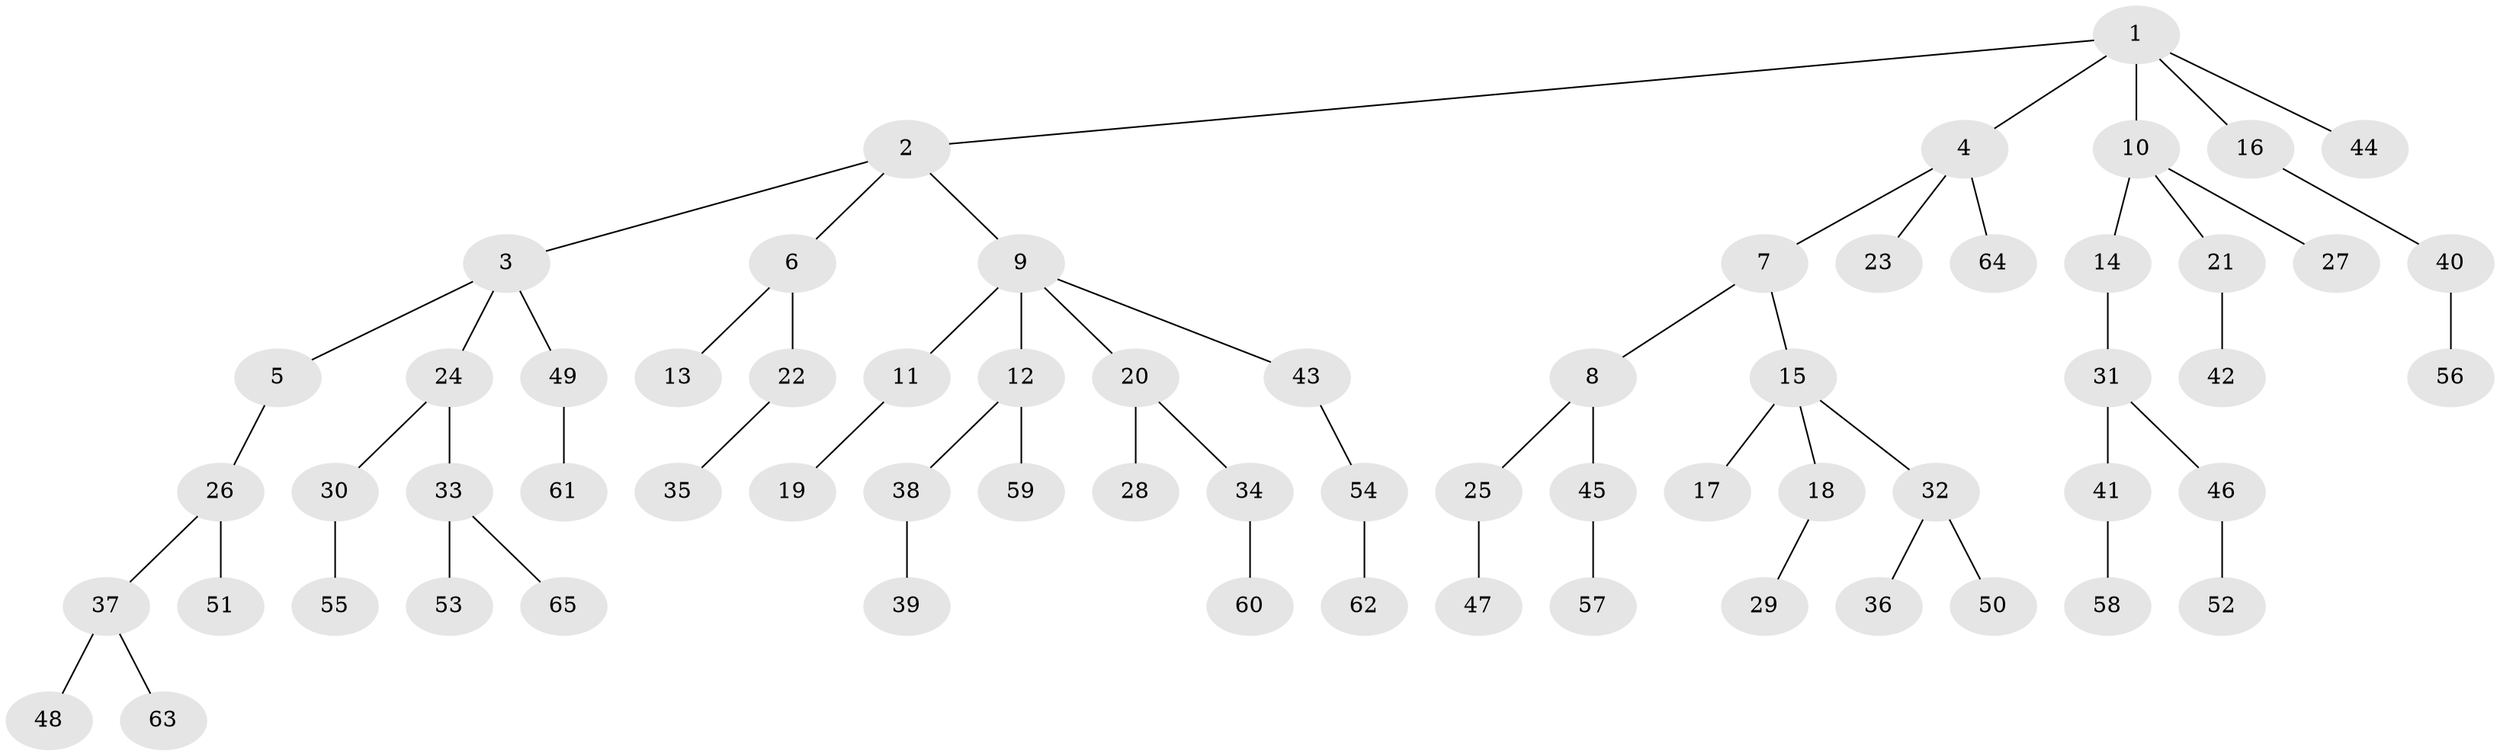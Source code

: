 // Generated by graph-tools (version 1.1) at 2025/50/03/09/25 03:50:22]
// undirected, 65 vertices, 64 edges
graph export_dot {
graph [start="1"]
  node [color=gray90,style=filled];
  1;
  2;
  3;
  4;
  5;
  6;
  7;
  8;
  9;
  10;
  11;
  12;
  13;
  14;
  15;
  16;
  17;
  18;
  19;
  20;
  21;
  22;
  23;
  24;
  25;
  26;
  27;
  28;
  29;
  30;
  31;
  32;
  33;
  34;
  35;
  36;
  37;
  38;
  39;
  40;
  41;
  42;
  43;
  44;
  45;
  46;
  47;
  48;
  49;
  50;
  51;
  52;
  53;
  54;
  55;
  56;
  57;
  58;
  59;
  60;
  61;
  62;
  63;
  64;
  65;
  1 -- 2;
  1 -- 4;
  1 -- 10;
  1 -- 16;
  1 -- 44;
  2 -- 3;
  2 -- 6;
  2 -- 9;
  3 -- 5;
  3 -- 24;
  3 -- 49;
  4 -- 7;
  4 -- 23;
  4 -- 64;
  5 -- 26;
  6 -- 13;
  6 -- 22;
  7 -- 8;
  7 -- 15;
  8 -- 25;
  8 -- 45;
  9 -- 11;
  9 -- 12;
  9 -- 20;
  9 -- 43;
  10 -- 14;
  10 -- 21;
  10 -- 27;
  11 -- 19;
  12 -- 38;
  12 -- 59;
  14 -- 31;
  15 -- 17;
  15 -- 18;
  15 -- 32;
  16 -- 40;
  18 -- 29;
  20 -- 28;
  20 -- 34;
  21 -- 42;
  22 -- 35;
  24 -- 30;
  24 -- 33;
  25 -- 47;
  26 -- 37;
  26 -- 51;
  30 -- 55;
  31 -- 41;
  31 -- 46;
  32 -- 36;
  32 -- 50;
  33 -- 53;
  33 -- 65;
  34 -- 60;
  37 -- 48;
  37 -- 63;
  38 -- 39;
  40 -- 56;
  41 -- 58;
  43 -- 54;
  45 -- 57;
  46 -- 52;
  49 -- 61;
  54 -- 62;
}
